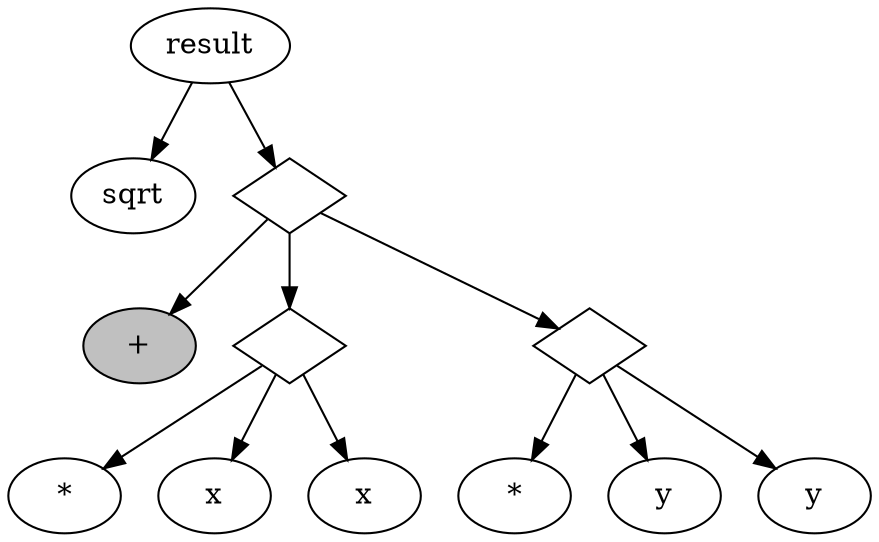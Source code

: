 digraph g {
        node [shape=ellipse];
        result;
        sqrt;
        t1[shape=diamond, label=""];
        plus[label="+", style=filled, fillcolor=gray];
        t2[shape=diamond, label=""];
        t3[shape=diamond, label=""];
        mul1[label="*"];
        x1[label="x"];
        x2[label="x"];
        mul2[label="*"];
        y1[label="y"];
        y2[label="y"];

        result -> sqrt;
        result -> t1;
        t1 -> plus;
        t1 -> t2;
        t1 -> t3;
        t2 -> mul1;
        t2 -> x1;
        t2 -> x2;
        t3 -> mul2;
        t3 -> y1;
        t3 -> y2;
}